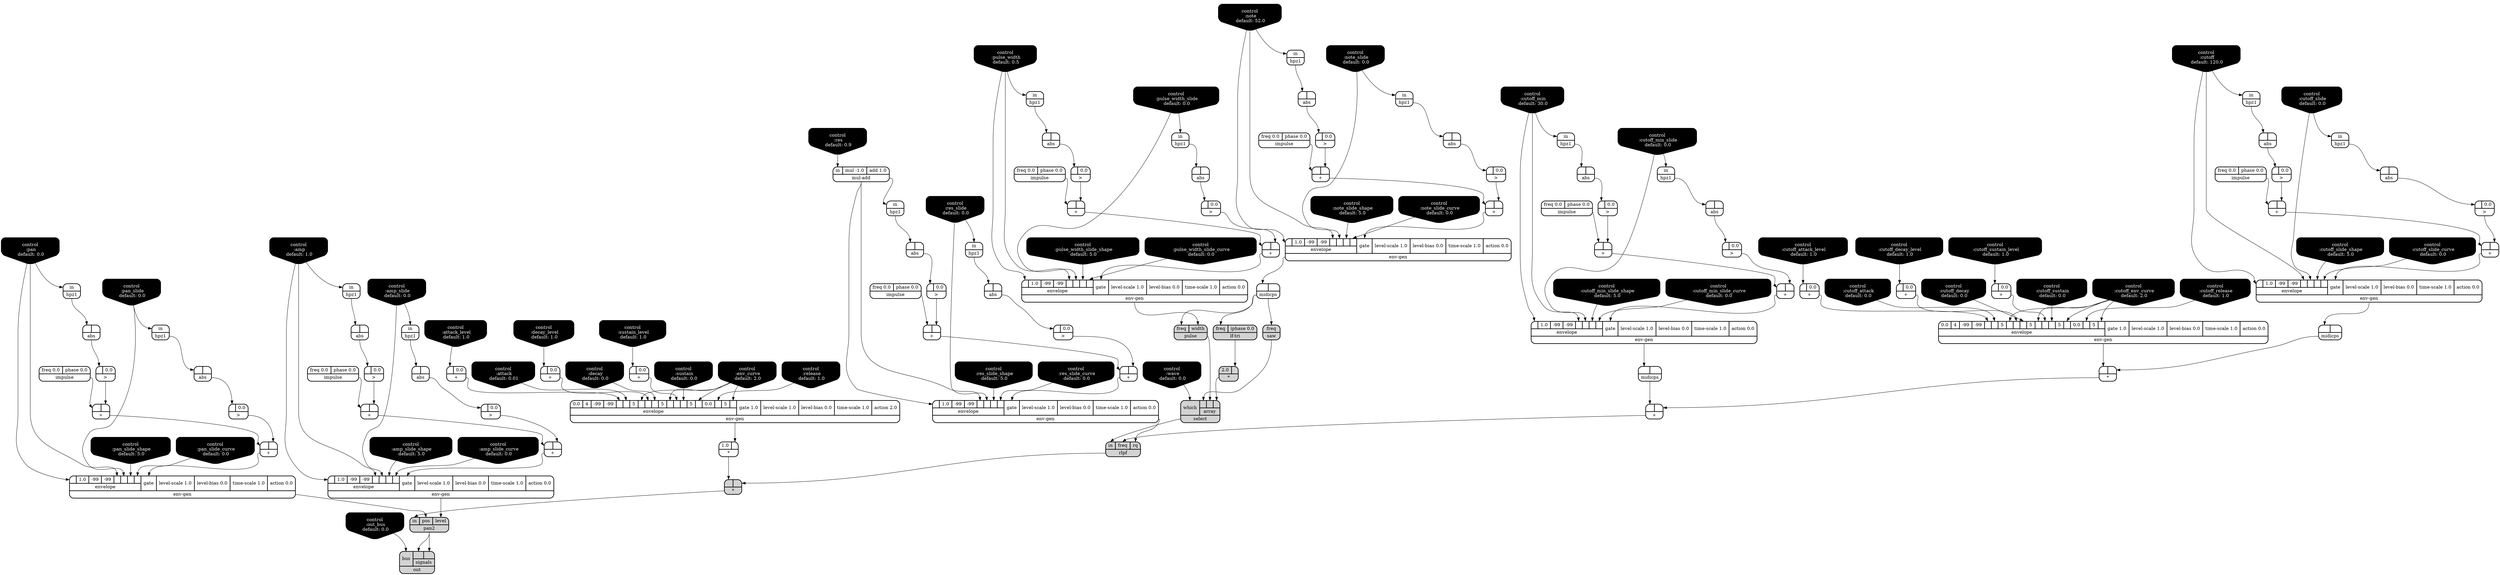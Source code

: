 digraph synthdef {
88 [label = "{{ <a> |<b> } |<__UG_NAME__>* }" style="bold, rounded" shape=record rankdir=LR];
112 [label = "{{ <a> 1.0|<b> } |<__UG_NAME__>* }" style="bold, rounded" shape=record rankdir=LR];
114 [label = "{{ <a> 2.0|<b> } |<__UG_NAME__>* }" style="filled, bold, rounded"  shape=record rankdir=LR];
121 [label = "{{ <a> |<b> } |<__UG_NAME__>* }" style="filled, bold, rounded"  shape=record rankdir=LR];
50 [label = "{{ <a> |<b> } |<__UG_NAME__>+ }" style="bold, rounded" shape=record rankdir=LR];
54 [label = "{{ <a> |<b> } |<__UG_NAME__>+ }" style="bold, rounded" shape=record rankdir=LR];
58 [label = "{{ <a> |<b> 0.0} |<__UG_NAME__>+ }" style="bold, rounded" shape=record rankdir=LR];
59 [label = "{{ <a> |<b> 0.0} |<__UG_NAME__>+ }" style="bold, rounded" shape=record rankdir=LR];
60 [label = "{{ <a> |<b> 0.0} |<__UG_NAME__>+ }" style="bold, rounded" shape=record rankdir=LR];
66 [label = "{{ <a> |<b> } |<__UG_NAME__>+ }" style="bold, rounded" shape=record rankdir=LR];
71 [label = "{{ <a> |<b> } |<__UG_NAME__>+ }" style="bold, rounded" shape=record rankdir=LR];
75 [label = "{{ <a> |<b> } |<__UG_NAME__>+ }" style="bold, rounded" shape=record rankdir=LR];
78 [label = "{{ <a> |<b> 0.0} |<__UG_NAME__>+ }" style="bold, rounded" shape=record rankdir=LR];
79 [label = "{{ <a> |<b> 0.0} |<__UG_NAME__>+ }" style="bold, rounded" shape=record rankdir=LR];
80 [label = "{{ <a> |<b> 0.0} |<__UG_NAME__>+ }" style="bold, rounded" shape=record rankdir=LR];
85 [label = "{{ <a> |<b> } |<__UG_NAME__>+ }" style="bold, rounded" shape=record rankdir=LR];
89 [label = "{{ <a> |<b> } |<__UG_NAME__>+ }" style="bold, rounded" shape=record rankdir=LR];
96 [label = "{{ <a> |<b> } |<__UG_NAME__>+ }" style="bold, rounded" shape=record rankdir=LR];
101 [label = "{{ <a> |<b> } |<__UG_NAME__>+ }" style="bold, rounded" shape=record rankdir=LR];
105 [label = "{{ <a> |<b> } |<__UG_NAME__>+ }" style="bold, rounded" shape=record rankdir=LR];
118 [label = "{{ <a> |<b> } |<__UG_NAME__>+ }" style="bold, rounded" shape=record rankdir=LR];
125 [label = "{{ <a> |<b> } |<__UG_NAME__>+ }" style="bold, rounded" shape=record rankdir=LR];
126 [label = "{{ <a> |<b> } |<__UG_NAME__>+ }" style="bold, rounded" shape=record rankdir=LR];
132 [label = "{{ <a> |<b> } |<__UG_NAME__>+ }" style="bold, rounded" shape=record rankdir=LR];
136 [label = "{{ <a> |<b> } |<__UG_NAME__>+ }" style="bold, rounded" shape=record rankdir=LR];
49 [label = "{{ <a> |<b> 0.0} |<__UG_NAME__>\> }" style="bold, rounded" shape=record rankdir=LR];
53 [label = "{{ <a> |<b> 0.0} |<__UG_NAME__>\> }" style="bold, rounded" shape=record rankdir=LR];
65 [label = "{{ <a> |<b> 0.0} |<__UG_NAME__>\> }" style="bold, rounded" shape=record rankdir=LR];
70 [label = "{{ <a> |<b> 0.0} |<__UG_NAME__>\> }" style="bold, rounded" shape=record rankdir=LR];
74 [label = "{{ <a> |<b> 0.0} |<__UG_NAME__>\> }" style="bold, rounded" shape=record rankdir=LR];
84 [label = "{{ <a> |<b> 0.0} |<__UG_NAME__>\> }" style="bold, rounded" shape=record rankdir=LR];
95 [label = "{{ <a> |<b> 0.0} |<__UG_NAME__>\> }" style="bold, rounded" shape=record rankdir=LR];
100 [label = "{{ <a> |<b> 0.0} |<__UG_NAME__>\> }" style="bold, rounded" shape=record rankdir=LR];
104 [label = "{{ <a> |<b> 0.0} |<__UG_NAME__>\> }" style="bold, rounded" shape=record rankdir=LR];
110 [label = "{{ <a> |<b> 0.0} |<__UG_NAME__>\> }" style="bold, rounded" shape=record rankdir=LR];
117 [label = "{{ <a> |<b> 0.0} |<__UG_NAME__>\> }" style="bold, rounded" shape=record rankdir=LR];
124 [label = "{{ <a> |<b> 0.0} |<__UG_NAME__>\> }" style="bold, rounded" shape=record rankdir=LR];
131 [label = "{{ <a> |<b> 0.0} |<__UG_NAME__>\> }" style="bold, rounded" shape=record rankdir=LR];
135 [label = "{{ <a> |<b> 0.0} |<__UG_NAME__>\> }" style="bold, rounded" shape=record rankdir=LR];
48 [label = "{{ <a> |<b> } |<__UG_NAME__>abs }" style="bold, rounded" shape=record rankdir=LR];
52 [label = "{{ <a> |<b> } |<__UG_NAME__>abs }" style="bold, rounded" shape=record rankdir=LR];
64 [label = "{{ <a> |<b> } |<__UG_NAME__>abs }" style="bold, rounded" shape=record rankdir=LR];
69 [label = "{{ <a> |<b> } |<__UG_NAME__>abs }" style="bold, rounded" shape=record rankdir=LR];
73 [label = "{{ <a> |<b> } |<__UG_NAME__>abs }" style="bold, rounded" shape=record rankdir=LR];
83 [label = "{{ <a> |<b> } |<__UG_NAME__>abs }" style="bold, rounded" shape=record rankdir=LR];
94 [label = "{{ <a> |<b> } |<__UG_NAME__>abs }" style="bold, rounded" shape=record rankdir=LR];
99 [label = "{{ <a> |<b> } |<__UG_NAME__>abs }" style="bold, rounded" shape=record rankdir=LR];
103 [label = "{{ <a> |<b> } |<__UG_NAME__>abs }" style="bold, rounded" shape=record rankdir=LR];
109 [label = "{{ <a> |<b> } |<__UG_NAME__>abs }" style="bold, rounded" shape=record rankdir=LR];
116 [label = "{{ <a> |<b> } |<__UG_NAME__>abs }" style="bold, rounded" shape=record rankdir=LR];
123 [label = "{{ <a> |<b> } |<__UG_NAME__>abs }" style="bold, rounded" shape=record rankdir=LR];
130 [label = "{{ <a> |<b> } |<__UG_NAME__>abs }" style="bold, rounded" shape=record rankdir=LR];
134 [label = "{{ <a> |<b> } |<__UG_NAME__>abs }" style="bold, rounded" shape=record rankdir=LR];
0 [label = "control
 :note
 default: 52.0" shape=invhouse style="rounded, filled, bold" fillcolor=black fontcolor=white ]; 
1 [label = "control
 :note_slide
 default: 0.0" shape=invhouse style="rounded, filled, bold" fillcolor=black fontcolor=white ]; 
2 [label = "control
 :note_slide_shape
 default: 5.0" shape=invhouse style="rounded, filled, bold" fillcolor=black fontcolor=white ]; 
3 [label = "control
 :note_slide_curve
 default: 0.0" shape=invhouse style="rounded, filled, bold" fillcolor=black fontcolor=white ]; 
4 [label = "control
 :amp
 default: 1.0" shape=invhouse style="rounded, filled, bold" fillcolor=black fontcolor=white ]; 
5 [label = "control
 :amp_slide
 default: 0.0" shape=invhouse style="rounded, filled, bold" fillcolor=black fontcolor=white ]; 
6 [label = "control
 :amp_slide_shape
 default: 5.0" shape=invhouse style="rounded, filled, bold" fillcolor=black fontcolor=white ]; 
7 [label = "control
 :amp_slide_curve
 default: 0.0" shape=invhouse style="rounded, filled, bold" fillcolor=black fontcolor=white ]; 
8 [label = "control
 :pan
 default: 0.0" shape=invhouse style="rounded, filled, bold" fillcolor=black fontcolor=white ]; 
9 [label = "control
 :pan_slide
 default: 0.0" shape=invhouse style="rounded, filled, bold" fillcolor=black fontcolor=white ]; 
10 [label = "control
 :pan_slide_shape
 default: 5.0" shape=invhouse style="rounded, filled, bold" fillcolor=black fontcolor=white ]; 
11 [label = "control
 :pan_slide_curve
 default: 0.0" shape=invhouse style="rounded, filled, bold" fillcolor=black fontcolor=white ]; 
12 [label = "control
 :attack
 default: 0.01" shape=invhouse style="rounded, filled, bold" fillcolor=black fontcolor=white ]; 
13 [label = "control
 :sustain
 default: 0.0" shape=invhouse style="rounded, filled, bold" fillcolor=black fontcolor=white ]; 
14 [label = "control
 :decay
 default: 0.0" shape=invhouse style="rounded, filled, bold" fillcolor=black fontcolor=white ]; 
15 [label = "control
 :release
 default: 1.0" shape=invhouse style="rounded, filled, bold" fillcolor=black fontcolor=white ]; 
16 [label = "control
 :attack_level
 default: 1.0" shape=invhouse style="rounded, filled, bold" fillcolor=black fontcolor=white ]; 
17 [label = "control
 :decay_level
 default: 1.0" shape=invhouse style="rounded, filled, bold" fillcolor=black fontcolor=white ]; 
18 [label = "control
 :sustain_level
 default: 1.0" shape=invhouse style="rounded, filled, bold" fillcolor=black fontcolor=white ]; 
19 [label = "control
 :env_curve
 default: 2.0" shape=invhouse style="rounded, filled, bold" fillcolor=black fontcolor=white ]; 
20 [label = "control
 :cutoff
 default: 120.0" shape=invhouse style="rounded, filled, bold" fillcolor=black fontcolor=white ]; 
21 [label = "control
 :cutoff_slide
 default: 0.0" shape=invhouse style="rounded, filled, bold" fillcolor=black fontcolor=white ]; 
22 [label = "control
 :cutoff_slide_shape
 default: 5.0" shape=invhouse style="rounded, filled, bold" fillcolor=black fontcolor=white ]; 
23 [label = "control
 :cutoff_slide_curve
 default: 0.0" shape=invhouse style="rounded, filled, bold" fillcolor=black fontcolor=white ]; 
24 [label = "control
 :cutoff_attack
 default: 0.0" shape=invhouse style="rounded, filled, bold" fillcolor=black fontcolor=white ]; 
25 [label = "control
 :cutoff_sustain
 default: 0.0" shape=invhouse style="rounded, filled, bold" fillcolor=black fontcolor=white ]; 
26 [label = "control
 :cutoff_decay
 default: 0.0" shape=invhouse style="rounded, filled, bold" fillcolor=black fontcolor=white ]; 
27 [label = "control
 :cutoff_release
 default: 1.0" shape=invhouse style="rounded, filled, bold" fillcolor=black fontcolor=white ]; 
28 [label = "control
 :cutoff_min
 default: 30.0" shape=invhouse style="rounded, filled, bold" fillcolor=black fontcolor=white ]; 
29 [label = "control
 :cutoff_min_slide
 default: 0.0" shape=invhouse style="rounded, filled, bold" fillcolor=black fontcolor=white ]; 
30 [label = "control
 :cutoff_min_slide_shape
 default: 5.0" shape=invhouse style="rounded, filled, bold" fillcolor=black fontcolor=white ]; 
31 [label = "control
 :cutoff_min_slide_curve
 default: 0.0" shape=invhouse style="rounded, filled, bold" fillcolor=black fontcolor=white ]; 
32 [label = "control
 :cutoff_attack_level
 default: 1.0" shape=invhouse style="rounded, filled, bold" fillcolor=black fontcolor=white ]; 
33 [label = "control
 :cutoff_decay_level
 default: 1.0" shape=invhouse style="rounded, filled, bold" fillcolor=black fontcolor=white ]; 
34 [label = "control
 :cutoff_sustain_level
 default: 1.0" shape=invhouse style="rounded, filled, bold" fillcolor=black fontcolor=white ]; 
35 [label = "control
 :cutoff_env_curve
 default: 2.0" shape=invhouse style="rounded, filled, bold" fillcolor=black fontcolor=white ]; 
36 [label = "control
 :res
 default: 0.9" shape=invhouse style="rounded, filled, bold" fillcolor=black fontcolor=white ]; 
37 [label = "control
 :res_slide
 default: 0.0" shape=invhouse style="rounded, filled, bold" fillcolor=black fontcolor=white ]; 
38 [label = "control
 :res_slide_shape
 default: 5.0" shape=invhouse style="rounded, filled, bold" fillcolor=black fontcolor=white ]; 
39 [label = "control
 :res_slide_curve
 default: 0.0" shape=invhouse style="rounded, filled, bold" fillcolor=black fontcolor=white ]; 
40 [label = "control
 :wave
 default: 0.0" shape=invhouse style="rounded, filled, bold" fillcolor=black fontcolor=white ]; 
41 [label = "control
 :pulse_width
 default: 0.5" shape=invhouse style="rounded, filled, bold" fillcolor=black fontcolor=white ]; 
42 [label = "control
 :pulse_width_slide
 default: 0.0" shape=invhouse style="rounded, filled, bold" fillcolor=black fontcolor=white ]; 
43 [label = "control
 :pulse_width_slide_shape
 default: 5.0" shape=invhouse style="rounded, filled, bold" fillcolor=black fontcolor=white ]; 
44 [label = "control
 :pulse_width_slide_curve
 default: 0.0" shape=invhouse style="rounded, filled, bold" fillcolor=black fontcolor=white ]; 
45 [label = "control
 :out_bus
 default: 0.0" shape=invhouse style="rounded, filled, bold" fillcolor=black fontcolor=white ]; 
55 [label = "{{ {{<envelope___control___0>|1.0|-99|-99|<envelope___control___4>|<envelope___control___5>|<envelope___control___6>|<envelope___control___7>}|envelope}|<gate> gate|<level____scale> level-scale 1.0|<level____bias> level-bias 0.0|<time____scale> time-scale 1.0|<action> action 0.0} |<__UG_NAME__>env-gen }" style="bold, rounded" shape=record rankdir=LR];
61 [label = "{{ {{0.0|4|-99|-99|<envelope___binary____op____u____gen___4>|<envelope___control___5>|5|<envelope___control___7>|<envelope___binary____op____u____gen___8>|<envelope___control___9>|5|<envelope___control___11>|<envelope___binary____op____u____gen___12>|<envelope___control___13>|5|<envelope___control___15>|0.0|<envelope___control___17>|5|<envelope___control___19>}|envelope}|<gate> gate 1.0|<level____scale> level-scale 1.0|<level____bias> level-bias 0.0|<time____scale> time-scale 1.0|<action> action 2.0} |<__UG_NAME__>env-gen }" style="bold, rounded" shape=record rankdir=LR];
76 [label = "{{ {{<envelope___control___0>|1.0|-99|-99|<envelope___control___4>|<envelope___control___5>|<envelope___control___6>|<envelope___control___7>}|envelope}|<gate> gate|<level____scale> level-scale 1.0|<level____bias> level-bias 0.0|<time____scale> time-scale 1.0|<action> action 0.0} |<__UG_NAME__>env-gen }" style="bold, rounded" shape=record rankdir=LR];
81 [label = "{{ {{0.0|4|-99|-99|<envelope___binary____op____u____gen___4>|<envelope___control___5>|5|<envelope___control___7>|<envelope___binary____op____u____gen___8>|<envelope___control___9>|5|<envelope___control___11>|<envelope___binary____op____u____gen___12>|<envelope___control___13>|5|<envelope___control___15>|0.0|<envelope___control___17>|5|<envelope___control___19>}|envelope}|<gate> gate 1.0|<level____scale> level-scale 1.0|<level____bias> level-bias 0.0|<time____scale> time-scale 1.0|<action> action 0.0} |<__UG_NAME__>env-gen }" style="bold, rounded" shape=record rankdir=LR];
86 [label = "{{ {{<envelope___control___0>|1.0|-99|-99|<envelope___control___4>|<envelope___control___5>|<envelope___control___6>|<envelope___control___7>}|envelope}|<gate> gate|<level____scale> level-scale 1.0|<level____bias> level-bias 0.0|<time____scale> time-scale 1.0|<action> action 0.0} |<__UG_NAME__>env-gen }" style="bold, rounded" shape=record rankdir=LR];
106 [label = "{{ {{<envelope___control___0>|1.0|-99|-99|<envelope___control___4>|<envelope___control___5>|<envelope___control___6>|<envelope___control___7>}|envelope}|<gate> gate|<level____scale> level-scale 1.0|<level____bias> level-bias 0.0|<time____scale> time-scale 1.0|<action> action 0.0} |<__UG_NAME__>env-gen }" style="bold, rounded" shape=record rankdir=LR];
119 [label = "{{ {{<envelope___mul____add___0>|1.0|-99|-99|<envelope___mul____add___4>|<envelope___control___5>|<envelope___control___6>|<envelope___control___7>}|envelope}|<gate> gate|<level____scale> level-scale 1.0|<level____bias> level-bias 0.0|<time____scale> time-scale 1.0|<action> action 0.0} |<__UG_NAME__>env-gen }" style="bold, rounded" shape=record rankdir=LR];
127 [label = "{{ {{<envelope___control___0>|1.0|-99|-99|<envelope___control___4>|<envelope___control___5>|<envelope___control___6>|<envelope___control___7>}|envelope}|<gate> gate|<level____scale> level-scale 1.0|<level____bias> level-bias 0.0|<time____scale> time-scale 1.0|<action> action 0.0} |<__UG_NAME__>env-gen }" style="bold, rounded" shape=record rankdir=LR];
137 [label = "{{ {{<envelope___control___0>|1.0|-99|-99|<envelope___control___4>|<envelope___control___5>|<envelope___control___6>|<envelope___control___7>}|envelope}|<gate> gate|<level____scale> level-scale 1.0|<level____bias> level-bias 0.0|<time____scale> time-scale 1.0|<action> action 0.0} |<__UG_NAME__>env-gen }" style="bold, rounded" shape=record rankdir=LR];
47 [label = "{{ <in> in} |<__UG_NAME__>hpz1 }" style="bold, rounded" shape=record rankdir=LR];
51 [label = "{{ <in> in} |<__UG_NAME__>hpz1 }" style="bold, rounded" shape=record rankdir=LR];
63 [label = "{{ <in> in} |<__UG_NAME__>hpz1 }" style="bold, rounded" shape=record rankdir=LR];
68 [label = "{{ <in> in} |<__UG_NAME__>hpz1 }" style="bold, rounded" shape=record rankdir=LR];
72 [label = "{{ <in> in} |<__UG_NAME__>hpz1 }" style="bold, rounded" shape=record rankdir=LR];
82 [label = "{{ <in> in} |<__UG_NAME__>hpz1 }" style="bold, rounded" shape=record rankdir=LR];
90 [label = "{{ <in> in} |<__UG_NAME__>hpz1 }" style="bold, rounded" shape=record rankdir=LR];
93 [label = "{{ <in> in} |<__UG_NAME__>hpz1 }" style="bold, rounded" shape=record rankdir=LR];
98 [label = "{{ <in> in} |<__UG_NAME__>hpz1 }" style="bold, rounded" shape=record rankdir=LR];
102 [label = "{{ <in> in} |<__UG_NAME__>hpz1 }" style="bold, rounded" shape=record rankdir=LR];
108 [label = "{{ <in> in} |<__UG_NAME__>hpz1 }" style="bold, rounded" shape=record rankdir=LR];
122 [label = "{{ <in> in} |<__UG_NAME__>hpz1 }" style="bold, rounded" shape=record rankdir=LR];
129 [label = "{{ <in> in} |<__UG_NAME__>hpz1 }" style="bold, rounded" shape=record rankdir=LR];
133 [label = "{{ <in> in} |<__UG_NAME__>hpz1 }" style="bold, rounded" shape=record rankdir=LR];
46 [label = "{{ <freq> freq 0.0|<phase> phase 0.0} |<__UG_NAME__>impulse }" style="bold, rounded" shape=record rankdir=LR];
62 [label = "{{ <freq> freq 0.0|<phase> phase 0.0} |<__UG_NAME__>impulse }" style="bold, rounded" shape=record rankdir=LR];
67 [label = "{{ <freq> freq 0.0|<phase> phase 0.0} |<__UG_NAME__>impulse }" style="bold, rounded" shape=record rankdir=LR];
91 [label = "{{ <freq> freq 0.0|<phase> phase 0.0} |<__UG_NAME__>impulse }" style="bold, rounded" shape=record rankdir=LR];
97 [label = "{{ <freq> freq 0.0|<phase> phase 0.0} |<__UG_NAME__>impulse }" style="bold, rounded" shape=record rankdir=LR];
111 [label = "{{ <freq> freq 0.0|<phase> phase 0.0} |<__UG_NAME__>impulse }" style="bold, rounded" shape=record rankdir=LR];
128 [label = "{{ <freq> freq 0.0|<phase> phase 0.0} |<__UG_NAME__>impulse }" style="bold, rounded" shape=record rankdir=LR];
57 [label = "{{ <freq> freq|<iphase> iphase 0.0} |<__UG_NAME__>lf-tri }" style="filled, bold, rounded"  shape=record rankdir=LR];
56 [label = "{{ <a> |<b> } |<__UG_NAME__>midicps }" style="bold, rounded" shape=record rankdir=LR];
77 [label = "{{ <a> |<b> } |<__UG_NAME__>midicps }" style="bold, rounded" shape=record rankdir=LR];
87 [label = "{{ <a> |<b> } |<__UG_NAME__>midicps }" style="bold, rounded" shape=record rankdir=LR];
92 [label = "{{ <in> in|<mul> mul -1.0|<add> add 1.0} |<__UG_NAME__>mul-add }" style="bold, rounded" shape=record rankdir=LR];
139 [label = "{{ <bus> bus|{{<signals___pan2___0>|<signals___pan2___1>}|signals}} |<__UG_NAME__>out }" style="filled, bold, rounded"  shape=record rankdir=LR];
138 [label = "{{ <in> in|<pos> pos|<level> level} |<__UG_NAME__>pan2 }" style="filled, bold, rounded"  shape=record rankdir=LR];
107 [label = "{{ <freq> freq|<width> width} |<__UG_NAME__>pulse }" style="filled, bold, rounded"  shape=record rankdir=LR];
120 [label = "{{ <in> in|<freq> freq|<rq> rq} |<__UG_NAME__>rlpf }" style="filled, bold, rounded"  shape=record rankdir=LR];
113 [label = "{{ <freq> freq} |<__UG_NAME__>saw }" style="filled, bold, rounded"  shape=record rankdir=LR];
115 [label = "{{ <which> which|{{<array___saw___0>|<array___pulse___1>|<array___binary____op____u____gen___2>}|array}} |<__UG_NAME__>select }" style="filled, bold, rounded"  shape=record rankdir=LR];

87:__UG_NAME__ -> 88:b ;
81:__UG_NAME__ -> 88:a ;
61:__UG_NAME__ -> 112:b ;
57:__UG_NAME__ -> 114:b ;
120:__UG_NAME__ -> 121:b ;
112:__UG_NAME__ -> 121:a ;
49:__UG_NAME__ -> 50:b ;
46:__UG_NAME__ -> 50:a ;
53:__UG_NAME__ -> 54:b ;
50:__UG_NAME__ -> 54:a ;
16:__UG_NAME__ -> 58:a ;
17:__UG_NAME__ -> 59:a ;
18:__UG_NAME__ -> 60:a ;
65:__UG_NAME__ -> 66:b ;
62:__UG_NAME__ -> 66:a ;
70:__UG_NAME__ -> 71:b ;
67:__UG_NAME__ -> 71:a ;
74:__UG_NAME__ -> 75:b ;
71:__UG_NAME__ -> 75:a ;
32:__UG_NAME__ -> 78:a ;
33:__UG_NAME__ -> 79:a ;
34:__UG_NAME__ -> 80:a ;
84:__UG_NAME__ -> 85:b ;
66:__UG_NAME__ -> 85:a ;
88:__UG_NAME__ -> 89:b ;
77:__UG_NAME__ -> 89:a ;
95:__UG_NAME__ -> 96:b ;
91:__UG_NAME__ -> 96:a ;
100:__UG_NAME__ -> 101:b ;
97:__UG_NAME__ -> 101:a ;
104:__UG_NAME__ -> 105:b ;
101:__UG_NAME__ -> 105:a ;
117:__UG_NAME__ -> 118:b ;
96:__UG_NAME__ -> 118:a ;
124:__UG_NAME__ -> 125:b ;
111:__UG_NAME__ -> 125:a ;
110:__UG_NAME__ -> 126:b ;
125:__UG_NAME__ -> 126:a ;
131:__UG_NAME__ -> 132:b ;
128:__UG_NAME__ -> 132:a ;
135:__UG_NAME__ -> 136:b ;
132:__UG_NAME__ -> 136:a ;
48:__UG_NAME__ -> 49:a ;
52:__UG_NAME__ -> 53:a ;
64:__UG_NAME__ -> 65:a ;
69:__UG_NAME__ -> 70:a ;
73:__UG_NAME__ -> 74:a ;
83:__UG_NAME__ -> 84:a ;
94:__UG_NAME__ -> 95:a ;
99:__UG_NAME__ -> 100:a ;
103:__UG_NAME__ -> 104:a ;
109:__UG_NAME__ -> 110:a ;
116:__UG_NAME__ -> 117:a ;
123:__UG_NAME__ -> 124:a ;
130:__UG_NAME__ -> 131:a ;
134:__UG_NAME__ -> 135:a ;
47:__UG_NAME__ -> 48:a ;
51:__UG_NAME__ -> 52:a ;
63:__UG_NAME__ -> 64:a ;
68:__UG_NAME__ -> 69:a ;
72:__UG_NAME__ -> 73:a ;
82:__UG_NAME__ -> 83:a ;
93:__UG_NAME__ -> 94:a ;
98:__UG_NAME__ -> 99:a ;
102:__UG_NAME__ -> 103:a ;
108:__UG_NAME__ -> 109:a ;
90:__UG_NAME__ -> 116:a ;
122:__UG_NAME__ -> 123:a ;
129:__UG_NAME__ -> 130:a ;
133:__UG_NAME__ -> 134:a ;
54:__UG_NAME__ -> 55:gate ;
0:__UG_NAME__ -> 55:envelope___control___0 ;
0:__UG_NAME__ -> 55:envelope___control___4 ;
1:__UG_NAME__ -> 55:envelope___control___5 ;
2:__UG_NAME__ -> 55:envelope___control___6 ;
3:__UG_NAME__ -> 55:envelope___control___7 ;
58:__UG_NAME__ -> 61:envelope___binary____op____u____gen___4 ;
12:__UG_NAME__ -> 61:envelope___control___5 ;
19:__UG_NAME__ -> 61:envelope___control___7 ;
59:__UG_NAME__ -> 61:envelope___binary____op____u____gen___8 ;
14:__UG_NAME__ -> 61:envelope___control___9 ;
19:__UG_NAME__ -> 61:envelope___control___11 ;
60:__UG_NAME__ -> 61:envelope___binary____op____u____gen___12 ;
13:__UG_NAME__ -> 61:envelope___control___13 ;
19:__UG_NAME__ -> 61:envelope___control___15 ;
15:__UG_NAME__ -> 61:envelope___control___17 ;
19:__UG_NAME__ -> 61:envelope___control___19 ;
75:__UG_NAME__ -> 76:gate ;
28:__UG_NAME__ -> 76:envelope___control___0 ;
28:__UG_NAME__ -> 76:envelope___control___4 ;
29:__UG_NAME__ -> 76:envelope___control___5 ;
30:__UG_NAME__ -> 76:envelope___control___6 ;
31:__UG_NAME__ -> 76:envelope___control___7 ;
78:__UG_NAME__ -> 81:envelope___binary____op____u____gen___4 ;
24:__UG_NAME__ -> 81:envelope___control___5 ;
35:__UG_NAME__ -> 81:envelope___control___7 ;
79:__UG_NAME__ -> 81:envelope___binary____op____u____gen___8 ;
26:__UG_NAME__ -> 81:envelope___control___9 ;
35:__UG_NAME__ -> 81:envelope___control___11 ;
80:__UG_NAME__ -> 81:envelope___binary____op____u____gen___12 ;
25:__UG_NAME__ -> 81:envelope___control___13 ;
35:__UG_NAME__ -> 81:envelope___control___15 ;
27:__UG_NAME__ -> 81:envelope___control___17 ;
35:__UG_NAME__ -> 81:envelope___control___19 ;
85:__UG_NAME__ -> 86:gate ;
20:__UG_NAME__ -> 86:envelope___control___0 ;
20:__UG_NAME__ -> 86:envelope___control___4 ;
21:__UG_NAME__ -> 86:envelope___control___5 ;
22:__UG_NAME__ -> 86:envelope___control___6 ;
23:__UG_NAME__ -> 86:envelope___control___7 ;
105:__UG_NAME__ -> 106:gate ;
41:__UG_NAME__ -> 106:envelope___control___0 ;
41:__UG_NAME__ -> 106:envelope___control___4 ;
42:__UG_NAME__ -> 106:envelope___control___5 ;
43:__UG_NAME__ -> 106:envelope___control___6 ;
44:__UG_NAME__ -> 106:envelope___control___7 ;
118:__UG_NAME__ -> 119:gate ;
92:__UG_NAME__ -> 119:envelope___mul____add___0 ;
92:__UG_NAME__ -> 119:envelope___mul____add___4 ;
37:__UG_NAME__ -> 119:envelope___control___5 ;
38:__UG_NAME__ -> 119:envelope___control___6 ;
39:__UG_NAME__ -> 119:envelope___control___7 ;
126:__UG_NAME__ -> 127:gate ;
8:__UG_NAME__ -> 127:envelope___control___0 ;
8:__UG_NAME__ -> 127:envelope___control___4 ;
9:__UG_NAME__ -> 127:envelope___control___5 ;
10:__UG_NAME__ -> 127:envelope___control___6 ;
11:__UG_NAME__ -> 127:envelope___control___7 ;
136:__UG_NAME__ -> 137:gate ;
4:__UG_NAME__ -> 137:envelope___control___0 ;
4:__UG_NAME__ -> 137:envelope___control___4 ;
5:__UG_NAME__ -> 137:envelope___control___5 ;
6:__UG_NAME__ -> 137:envelope___control___6 ;
7:__UG_NAME__ -> 137:envelope___control___7 ;
0:__UG_NAME__ -> 47:in ;
1:__UG_NAME__ -> 51:in ;
20:__UG_NAME__ -> 63:in ;
28:__UG_NAME__ -> 68:in ;
29:__UG_NAME__ -> 72:in ;
21:__UG_NAME__ -> 82:in ;
37:__UG_NAME__ -> 90:in ;
92:__UG_NAME__ -> 93:in ;
41:__UG_NAME__ -> 98:in ;
42:__UG_NAME__ -> 102:in ;
9:__UG_NAME__ -> 108:in ;
8:__UG_NAME__ -> 122:in ;
4:__UG_NAME__ -> 129:in ;
5:__UG_NAME__ -> 133:in ;
56:__UG_NAME__ -> 57:freq ;
55:__UG_NAME__ -> 56:a ;
76:__UG_NAME__ -> 77:a ;
86:__UG_NAME__ -> 87:a ;
36:__UG_NAME__ -> 92:in ;
138:__UG_NAME__ -> 139:signals___pan2___0 ;
138:__UG_NAME__ -> 139:signals___pan2___1 ;
45:__UG_NAME__ -> 139:bus ;
137:__UG_NAME__ -> 138:level ;
127:__UG_NAME__ -> 138:pos ;
121:__UG_NAME__ -> 138:in ;
106:__UG_NAME__ -> 107:width ;
56:__UG_NAME__ -> 107:freq ;
119:__UG_NAME__ -> 120:rq ;
89:__UG_NAME__ -> 120:freq ;
115:__UG_NAME__ -> 120:in ;
56:__UG_NAME__ -> 113:freq ;
113:__UG_NAME__ -> 115:array___saw___0 ;
107:__UG_NAME__ -> 115:array___pulse___1 ;
114:__UG_NAME__ -> 115:array___binary____op____u____gen___2 ;
40:__UG_NAME__ -> 115:which ;

}